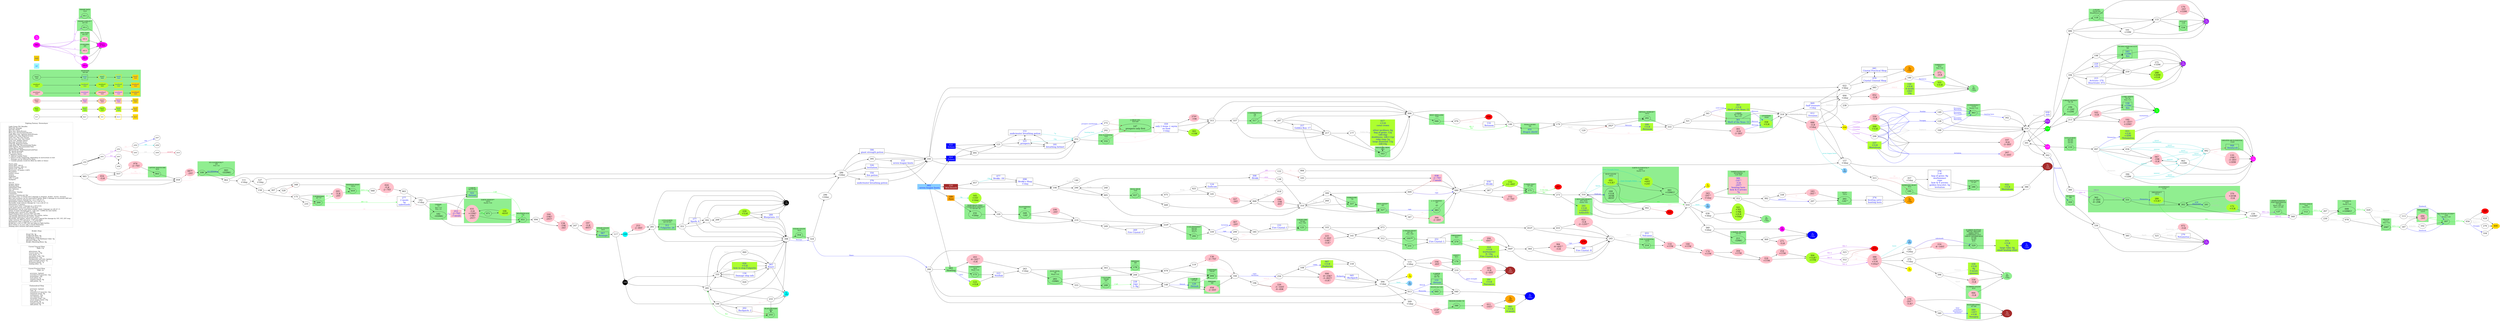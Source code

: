 digraph "Fighting Fantasy: Stormslayer" {
	// graph defaults
	rankdir=LR
	mclimit=20
	nodesep=.3 // changes horizontal separation of nodes
	ranksep=.4 // changes vertical separation of nodes
	node [height=.7
		width=.7
		shape=ellipse]
	edge[weight=5]

	shop1 [label = "Chalannabrad Shop\n\n \
		provision: 1g/meal\l \
		rope: 3g\l \
		crossbow & 6 quarrels: 12g\l \
		chainmail armor: 8g\l \
		warhammer: 10g\l \
		sun talisman: 6g\l \
		wyrmskin cloak: 12g\l \
		seven league boots: 10g\l \
		luck potion: 6g\l \
		stamina potion: 4g\l \
		skill potion: 5g\l"
		color = "gray"
		shape = "box"]

	shop2 [label = "Crystal Practical Shop\n \
		High:-1g\n\n \
		provision: 1g/meal\l \
		crossbow & 6 quarrels: 12g\l \
		breastplate: 10g\l \
		luck potion: 6g\l \
		stamina potion: 4g\l \
		skill potion: 5g\l"
		color = "gray"
		shape = "box"]

	shop3 [label = "Crystal Unusual Shop\n \
		High:+1g\n\n \
		glowstones: 6g\l \
		crystal mace: 15g\l \
		luck sprite: 10\l \
		wyrmskin cloak: 12g\l \
		blunderbuss: 12g\l \
		blackpowder and shot: 2g/shot\l \
		giant strength potion: 7g\l \
		levitation potion: 7g\l \
		healing elixir: 7g\l"
		color = "gray"
		shape = "box"]

	shop4 [label = "Brokk's Shop\n\n \
		Drawf Ale: 3g\l \
		Trollbreath Beer: 4g\l \
		Skullbuster Spirit: 4\l \
		Cadwallader's Old Battleaxe Cider: 5g\l \
		Wyvern's Wing: 5g\l \
		Brokk's Blistering Brew: 6g\l"
		color = "gray"
		shape = "box"]

	// a box for a graph label
	// note that you can override the defaults set above
	myTitle [label = "Fighting Fantasy: Stormslayer\n\n \
		Light Green Fill: Benefits\l \
		Pink Fill: Damage\l \
		Red Fill: Death\l \
		Blue Text: Items/Events\l \
		Blue Line: Forced Items/Events\l \
		Light Blue Line: Optional Items/Events\l \
		Purple Line: Dice Related Events\l \
		Pink Line: Stat Test Passed\l \
		Brown Line: Stat Test Failed\l \
		Grey Line: Hidden Option\l \
		Red Line: Possible Error\l \
		Gold Fill: Required Nodes\l \
		Light Blue Fill: Recommended Nodes\l \
		Gold Outline: Recommended Path\l \
		Green Box: Combat\l \
		SK/ST/LK/TM: Skill/Stamina/Luck/Time\l \
		AT: Attack Strength\l \
		AR: Attack Round\l \
		*: Negative Status\l \
		**: Special Combat Rules\l \
		?: Chance of this happening, depending on instructions in text\l \
		^: Damage can be reduced by items\l \
		+: Combat penalty (could be offset by skills or items)\l\l \
		Starts with:\l \
		Initial Skill: 1d6+6 \l \
		Initial Stamina: 2d6+12\l \
		Initial Luck: 1d6+6\l \
		Provisions: 10 meals (+4ST)\l \
		Wyrmbiter\l \
		leather armor\l \
		lantern\l \
		tinderbox\l \
		2d6+12 gold\l \
		backpack\l\l \
		Two of:\l \
		Dragon Tattoo\l \
		Hunting Horn\l \
		Sabretooth Fang\l \
		Sun Talisman\l \
		One of:\l \
		Stormday~Seaday\l \
		Comments:\l \
		recover 1 stamina per day\l \
		Wyrmbiter has +2 attack and 3 damage vs dragons, drakes, wyrms, wyverns\l \
		Bow and crossbow can be used before battle, deals 2 damage on successful skill test.\l \
		Chainmail reduces damage by 1 on a roll of 1-3.\l \
		Breastplate reduces damage by 1 on a roll of 1-4.\l \
		Wyrmskin cloak reduces damage by 1 on a roll of 1-2.\l \
		Glowstones is lantern.\l \
		Crystal mace does 3 damage on a roll of 4-6.\l \
		Luck sprite passes your next 3 LK tests.\l \
		Blunderbuss can be used before battle, deals 3 damage on roll of 1-3.\l \
		Potion of Giant Strength gives +2AT and +1DMG for next battle.\l \
		Healing elixir restores 6ST and 2SK.\l \
		Small healing elixir restores 6ST and 2SK.\l \
		319 penalty ignored by wyrmskin, fire potion, tattoo.\l \
		344 penalty ignored by fire potion, tattoo.\l \
		Wyrmskin, fire potion, tattoo can reduce special fire damage by 1ST, 1ST, 2ST resp.\l \
		Cider restores 3ST and gives +1AT next fight.\l \
		Warhammer does 3 damage on a roll of 5-6.\l \
		Brokk has a stat of 10/8, and can help you fight battles.\l \
		Rust Golem is on your side vs Earth Elemental.\l \
		Healing salve restores half initial stamina.\l"
		color = "gray"
		shape = "box"
		width = "6"]

	subgraph Required {
		node [style = "filled" color = "gold" fillcolor = "gold" fontcolor = "blue" shape = "rect"]
		key3
		boo5
		dam5
		monboo5
		mondam5
		mon5
		400 [fontcolor = "black" shape = "octagon"]
	}

	subgraph Optional {
		node [style = "filled" color = "cadetblue1" fillcolor = "cadetblue1" fontcolor = "blue" shape = "rect"]
		opt
	}

	subgraph Required2 {
		node [style = "filled" color = "gold2" fillcolor = "gold2" fontcolor = "blue" shape = "rect"]
		req2
	}

	subgraph Recommended {
		node [penwidth=3 color = "gold"]
		txt2
		key2 [shape = "rect" fontcolor = "blue"]
		boo3 [style = "filled" fillcolor = "greenyellow"]
		boo4 [style = "filled" fillcolor = "greenyellow"]
		dam3 [style = "filled" fillcolor = "pink"]
		dam4 [style = "filled" fillcolor = "pink"]
		monboo3 [style = "filled" fillcolor = "greenyellow"]
		monboo4 [style = "filled" fillcolor = "greenyellow"]
		mondam3 [style = "filled" fillcolor = "pink"]
		mondam4 [style = "filled" fillcolor = "pink"]
		mon3
		mon4
	}

	subgraph Combat {
		style = "filled" color = "palegreen2"
		
		subgraph cluster_CAPTIVE_MANTICORE {
			label = "CAPTIVE MANTICORE\n 9/10"
			003
		}

		subgraph cluster_ICE_ELEMENTAL {
			label = "ICE ELEMENTAL**\n 8/9\n Fire:-1/2"
			100
			043 [label = "\N\n -1EDMG"]
		}

		subgraph cluster_FOG_ELEMENTAL {
			label = "FOG ELEMENTAL\n 7/10"
			332
		}

		subgraph cluster_GREAT_EEL {
			label = "2 GREAT EEL\n 9/10 8/9"
			147 [label = "\N\n prospero only first"]
		}

		subgraph cluster_SKELETON_CREW {
			label = "SKELETON CREW\n 6/12"
			163
		}

		subgraph cluster_HAMMERHEAD {
			label = "2 HAMMERHEAD\n 7/8\n 7/7"
			317
		}
		
		subgraph cluster_WHALE_WORM {
			label = "WHALE-WORM\n 6/6"
			031 [shape = "rect" fontcolor = "blue" label = "\N\n dragon shield"]
		}

		subgraph cluster_ABYSSAL_HORROR {
			label = "ABYSSAL HORROR**\n 10/12"
			242
		}

		subgraph cluster_LEVIATHAN {
			label = "LEVIATHAN\n 10/20"
			358 [style = "filled" color = "greenyellow" label = "\N\n +1LK"]
		}

		subgraph cluster_NAIAD {
			label = "3 NAIAD\n 8/7 7/7 6/6\n Sea:+1/1"
			361 [shape = "rect" fontcolor = "blue" label = "\N\n Shell of the Seas: 12"]
		}

		subgraph cluster_REEF_DWELLERS {
			label = "REEF DWELLERS\n 7/10"
			046
		}

		subgraph cluster_EERIESIDE_BEAST {
			label = "EERIESIDE BEAST\n 9/12"
			195
		}

		subgraph cluster_HATCHLING {
			label = "2 HATCHLING\n 7/7 6/7"
			246
		}

		subgraph cluster_TORRENT {
			label = "TORRENT**\n 8/10\n Sea:+1/2"
			372 [style = "filled" color = "pink" label = "\N\n -2LK"]
		}

		subgraph cluster_HOBGOBLIN {
			label = "HOBGOBLIN CHIEF\n 3 HOBGOBLIN BANDIT**\n 7/7 6/6 6/6 7/6"
			232 [label = "\N\n +2day"]
		}

		subgraph cluster_BLISTERWING {
			label = "BLISTERWING\n 6/6"
			169 [label = "\N\n -1AT"]
		}

		subgraph cluster_MAGMA_BEAST {
			label = "2 MAGMA BEAST\n 8/9 7/8\n Fire:+0/2"
			191 [label = "\N**"]
			231
		}

		subgraph cluster_FIRE_ELEMENTAL {
			label = "FIRE ELEMENTAL\n 12/16"
			214
		}

		subgraph cluster_FIREWYRM {
			label = "FIREWYRM**\n 9/11"
			274
		}

		subgraph cluster_BONE_FIRE {
			label = "2 BONE-FIRE\n 7/6 6/6\n Fire:+0/2"
			125
		}

		subgraph cluster_SALAMANDER {
			label = "4 SALAMANDER**\n 6/6 6/5\n 5/6 6/7\n Fire:**"
			295
		}

		subgraph cluster_VARICK_OATHBREAKER {
			label = "SCARRED RUFFIAN\n BRUTAL BRIGAND\n HIRED THUG\n LUMBERING LOUT\n VARICK OATHBREAKER\n 7/7 6/6\n 7/6 6/7\n 8/10"
			329
		}

		subgraph cluster_GUBBINS_GOLEM {
			label = "GUBBINS GOLEM\n 8/10"
			066 [style = "filled" color = "pink" label = "\N\n -1LK"]
		}

		subgraph cluster_BLIZZARD_WING {
			label = "BLIZZARD-WING\n 6/7 6/6"
			089 [style = "filled" color = "greenyellow" shape = "rect" fontcolor = "blue" label = "\N\n -1AT?\n +1LK\n Susagep"]
		}

		subgraph cluster_FERROVORE {
			label = "FERROVORE\n 7/9"
			227
		}

		subgraph cluster_ROCK_GRUB {
			label = "ROCK GRUB\n 7/10"
			027
		}
		
		subgraph cluster_IRON_EATER {
			label = "IRON EATER**\n 4/5"
			327
		}

		subgraph cluster_GRANNIT {
			label = "2~6 GRANNIT\n 4/3\n ...\n 4/3"
			366 [style = "filled" color = "pink" label = "\N\n -2~6ST"]
			383
		}
		
		subgraph cluster_GIANT_BAT {
			label = "2 GIANT BAT**\n 5/7 5/6"
			171
		}
		
		subgraph cluster_EARTH_ELEMENTAL {
			label = "EARTH ELEMENTAL**\n 14/22\n Earth:+1/2"
			244
			061 [label = "\N\n +1DMG?"]
			081 [style = "filled" color = "greenyellow" label = "\N\n +6ST\n +2AT"]
			subgraph cluster_RUST_GOLEM {
				label = "RUST GOLEM\n 10/12" color = "black" fillcolor = "palegreen2"
				092 [style = "filled" color = "greenyellow" label = "\N\n +1LK?"]
			}
		}
		
		subgraph cluster_BOULDER_BEAST {
			label = "2 BOULDER BEAST**\n 8/11 8/10\n Earth:+0/1"
			293 [shape = "rect" fontcolor = "blue" style = "filled" color = "greenyellow" label = "\N\n +1LK\n +1DMG?\n Arkholith"]
		}
		
		subgraph cluster_MARSH_WRAITH {
			label = "2 MARSH_WRAITH\n 7/5 7/5"
			211 [label = "\N\n -1DMG"]
		}
		
		subgraph cluster_SWAMP_RATS {
			label = "SWAMP RATS\n 5/10"
			345.1
		}
		
		subgraph cluster_SWAMP_GOBLIN {
			label = "SWAMP GOBLIN**\n 6/5 5/5"
			345.2
		}
		
		subgraph cluster_SPIT_TOAD {
			label = "SPIT TOAD\n 6/5 5/5"
			345.4 [style = "filled" color = "pink" label = "\N\n -2ST?"]
		}
		
		subgraph cluster_FUNGOIDS {
			label = "FUNGOIDS\n 6/9"
			345.5 [style = "filled" color = "pink" label = "\N\n -1SK?"]
		}
		
		subgraph cluster_YETI {
			label = "YETI**\n 10/12"
			261 [label = "\N\n -1AT^"]
		}
		
		subgraph cluster_HUNTRESS {
			label = "SABRETOOTH-CAT\n HUNTRESS\n 11/9 10/8"
			389 [shape = "rect" fontcolor = "blue" style = "filled" color = "pink" label = "\N\n -1AT^\n -1LK\n -2ST?\n hunting horn\n bow & 6 arrows\n 7g"]
		}
		
		subgraph cluster_KHADDAN_KHAN {
			label = "KHADDAN KHAN\n 10/12"
			019
		}
		
		subgraph cluster_UNDINE {
			label = "UNDINE\n 7/7\n Sea:+1/1\n Fire:-1/1"
			182 [label = "\N\n -1EDMG"]
		}
		
		subgraph cluster_WEATHERCOCK {
			label = "WEATHERCOCK\n 7/6"
			051
		}
		
		subgraph cluster_STEAM_GOLEM {
			label = "STEAM GOLEM\n 8/10"
			067 [shape = "rect" fontcolor = "blue" label = "\N\n Rennaps"]
		}
		
		subgraph cluster_FULGURITE {
			label = "3 FULGURITE\n 6/4 5/5 6/5"
			311 [shape = "rect" fontcolor = "blue" label = "\N\n Fulgurite: 26"]
		}
		
		subgraph cluster_BLACK_WYVERN {
			label = "BLACK WYVERN\n 9/10"
			255
		}

		subgraph cluster_STEAM_GOLEM2 {
			label = "STEAM GOLEM\n 8/10"
			354
		}

		subgraph cluster_EARTH_DEMON {
			label = "EARTH DEMON**\n 10/12\n Earth:+1/2"
			035 [style = "filled" color = "pink" label = "\N\n -2ST\n -1DMG"]
			071
			106 [style = "filled" color = "greenyellow" label = "\N\n -6EST"]
		}
		
		subgraph cluster_AAKOR {
			label = "3 AAKOR\n 7/8 7/7 6/7"
			322 [shape = "rect" fontcolor = "blue" label = "\N\n Detnuh"]
		}

		subgraph cluster_HORSEMAN {
			label = "2 HORSEMAN\n 8/7 7/7"
			264
		}
		
		subgraph cluster_DUST_DEVIL {
			label = "DUST DEVIL\n 7/6\n Wind:+1/2"
			283 [label = "\N\n -1DMG"]
		}
		
		subgraph cluster_AAKOR2 {
			label = "2 AAKOR\n 7/7 6/7"
			129 [shape = "rect" fontcolor = "blue" label = "\N\n -Detnuh"]
		}
		
		subgraph cluster_BIRDMAN {
			label = "BIRDMAN\n 9/8"
			058 [style = "filled" color = "pink" label = "\N\n -2~6ST"]
		}
		
		subgraph cluster_SANDSTORM {
			label = "SANDSTORM**\n 8/10\n Wind:+1/2"
			173
		}
		
		subgraph cluster_BIRDMAN2 {
			label = "BIRDMAN\n 8/8"
			178
		}
		
		subgraph cluster_VULTURE {
			label = "3 VULTURE\n 7/6 6/6\n 6/5"
			248
		}
		
		subgraph cluster_BIRDMAN3 {
			label = "2 BIRDMAN\n 7/8 8/7"
			099
		}
		
		subgraph cluster_AAKOR3 {
			label = "4 AAKOR\n 7/7 6/7\n 6/6 7/6"
			131 [shape = "rect" fontcolor = "blue" label = "\N\n -Detnuh"]
		}
		
		subgraph cluster_MOONCALF {
			label = "MOONCALF 8/9"
			095
		}
		
		subgraph cluster_TREMOR_WORM {
			label = "TREMOR WORM 7/9"
			346
		}
		
		subgraph cluster_GIANT {
			label = "GIANT**\n 9/11"
			176
		}
		
		subgraph cluster_STORMDRAKE {
			label = "STORMDRAKE**\n 11/14\n Storm:+1/2"
			363
		}
		
		subgraph cluster_DETRITUS {
			label = "DETRITUS\n 8/8"
			320
		}
		
		subgraph cluster_SYLPH {
			label = "3 SYLPH\n 7/4 6/5 6/4\n Wind/Storm:+1/1"
			118
		}
		
		subgraph cluster_FETCH {
			label = "FETCH**\n 11/6"
			154
		}
		
		subgraph cluster_TECHNO_HOMUNCULUS {
			label = "TECHNO-HOMUNCULUS\n 9/6"
			243 [shape = "rect" fontcolor = "blue" label = "\N\n +1DM\n fire"]
		}
		
		subgraph cluster_BRASS_MONKEY {
			label = "2 BRASS MONKEY\n 7/8 7/8"
			236 [label = "\N\n -1~2AT\n +1DM"]
		}
		
		subgraph cluster_FIRE_SPRITE {
			label = "2 FIRE SPRITE\n 7/4 7/4\n Fire:+1/1"
			139 [shape = "rect" fontcolor = "blue" label = "\N\n +1DM\n fire"]
		}
		
		subgraph cluster_FULGURITE2 {
			label = "6 FULGURITE\n 6/5 6/4\n 5/5 6/5\n 5/4 6/5"
			110
		}
		
		subgraph cluster_GREATER_AIR_ELEMENTAL {
			label = "GREATER AIR ELEMENTAL\n 15/20"
			044 [shape = "rect" fontcolor = "blue" label = "\N\n Demlaceb"]
		}
		
		subgraph cluster_JUGGERNAUT {
			label = "JUGGERNAUT\n 11/16"
			362 [label = "\N\n -2~6ST\n -0~2SK"]
			331
			262
			241
			172 [style = "filled" color = "greenyellow" label = "\N\n +1LK"]
			370 [style = "filled" color = "pink" label = "\N\n +2ESK\n -1LK"]
			subgraph cluster_DREADNAUT {
				label = "DREADNAUT\n 10/12" color = "black" fillcolor = "palegreen2"
				280 [style = "filled" color = "greenyellow" label = "\N\n +1LK?"]
			}
		}
		
		subgraph cluster_AUTOMATON {
			label = "HYDROTOMATON\n PNEUMATOMATON\n 7/7 8/6\n Wind:+0/0 1/1\n Sea:+1/1 0/0"
			137
		}
		
		subgraph cluster_HUMAN_TORCH {
			label = "HUMAN TORCH\n 10/9\n Fire:+1/1"
			112
		}
		
		subgraph cluster_COLOSSUS {
			label = "COLOSSUS\n 9/12\n Earth:+1/2"
			008 [label = "\N\n +1DMG?"]
		}
		
		subgraph cluster_DELUGE {
			label = "DELUGE\n 11/11\n Sea:+1/2"
			206 [label = "\N*"]
		}
		
		subgraph cluster_MAELSTROM {
			label = "MAELSTROM\n 12/10"
			284 [style = "filled" color = "pink" label = "\N\n -3ST"]
		}

		
		
		subgraph cluster_BALTHAZAR_STURM {
			label = "BALTHAZAR STURM**\n 10/9\n Storm:+1/0"
			397
		}

		subgraph cluster_MONSTER {
			label = "MONSTER\n 0/0 0/0"
			mon1 [label = "\N\n text"]
			mon2 [shape = "rect" fontcolor = "blue" label = "\N\n text"]
			mon3 [label = "\N\n text"]
			mon4 [shape = "rect" fontcolor = "blue" label = "\N\n text"]
			mon5 [shape = "rect" fontcolor = "blue" label = "\N\n text"]
			monboo1 [style = "filled" color = "greenyellow" label = "\N\n text"]
			monboo2 [shape = "rect" style = "filled" color = "greenyellow" fontcolor = "blue" label = "\N\n text"]
			monboo3 [label = "\N\n text"]
			monboo4 [shape = "rect" fontcolor = "blue" label = "\N\n text"]
			monboo5 [shape = "rect" fontcolor = "blue" label = "\N\n text"]
			mondam1 [style = "filled" color = "pink" label = "\N\n text"]
			mondam2 [shape = "rect" style = "filled" color = "pink" fontcolor = "blue" label = "\N\n text"]
			mondam3 [label = "\N\n text"]
			mondam4 [shape = "rect" fontcolor = "blue" label = "\N\n text"]
			mondam5 [shape = "rect" fontcolor = "blue" label = "\N\n text"]
		}
	}

	subgraph Death {
		node [style = "filled" color = "red"]
		023
		096
		201
		279
		349
		373
	}

	subgraph Boost {
		node [style = "filled" color = "greenyellow"]
		007 [shape = "rect" fontcolor = "blue" label = "\N\n +1LK\n Zephyrus"]
		015 [shape = "rect" fontcolor = "blue" label = "\N\n +1LK\n +3DM\n -Notamotua"]
		017 [shape = "rect" fontcolor = "blue" label = "\N\n +1LK\n coral crown\n\n silver necklace: 6g\n bag of gems: 12g\n 1d6+6g/\n doubloons: 2d6+12g/\n ruby ring: 5g\n large diamond: 15g\n 2d6+6g"]
		026 [shape = "rect" fontcolor = "blue" label = "\N\n +1LK\n how to stop Fulgurite"]
		032 [shape = "rect" fontcolor = "blue" label = "\N\n +1LK\n Mortsleam"]
		093 [shape = "rect" fontcolor = "blue" label = "\N\n +1LK\n 4 meals"]
		123 [label = "\N\n +1LK"]
		132 [label = "\N\n +1~6ST"]
		150 [shape = "rect" fontcolor = "blue" label = "\N\n +2LK\n 4 meals\n cider\n 10g"]
		161 [label = "\N\n +?ST\n +?SK\n +2LK\n +1day"]
		165 [label = "\N\n +1ST\n +1day"]
		200 [shape = "rect" fontcolor = "blue" label = "\N\n +1LK\n -Retsnom"]
		234 [shape = "rect" fontcolor = "blue" label = "\N\n +1LK\n 8g\n 3 meals\n spanner"]
		237 [shape = "rect" fontcolor = "blue" label = "\N\n +1LK\n Mortsleam"]
		239 [label = "\N\n +1LK"]
		244 [label = "\N\n +1LK\n -3ESK\n -8EST"]
		268 [label = "\N\n +1LK"]
		288 [label = "\N\n +2DM\n +1LK"]
		291 [shape = "rect" fontcolor = "blue" label = "\N\n +1LK\n Naromroc"]
		304 [label = "\N\n +1LK?\n +1TM"]
		314 [shape = "rect" fontcolor = "blue" label = "\N\n +1LK\n warhammer\n 8~18g\n Fire Crystal: A, S"]
		355 [label = "\N\n +1LK"]
		381 [shape = "rect" fontcolor = "blue" label = "\N\n +1LK\n Shell of the Seas: 12"]
		371 [shape = "rect" fontcolor = "blue" label = "\N\n +1LK\n 8g\n large ruby: 4g\n small healing elixir"]
		393 [label = "\N\n +1SK"]

		boo1 [label = "\N\n text"]
		boo2 [shape = "rect" fontcolor = "blue" label = "\N\n text"]
		boo3 [label = "\N\n text"]
		boo4 [shape = "rect" fontcolor = "blue" label = "\N\n text"]
		boo5 [shape = "rect" fontcolor = "blue" label = "\N\n text"]
	}

	subgraph Damage {
		node [style = "filled" color = "pink"]
		011 [label = "\N\n -1ST?"]
		016 [label = "\N\n -1LK"]
		021 [label = "\N\n -1LK\n -2~12ST^"]
		024 [label = "\N\n -1LK\n -2~7ST"]
		035 [label = "\N\n -1LK\n +1DM?\n -1SK?\n -2ST?"]
		038 [shape = "rect" fontcolor = "blue" label = "\N\n -2~7ST\n -? meals"]
		047 [label = "\N\n -1SK\n -1LK"]
		052 [label = "\N\n -1LK"]
		072 [label = "\N\n -1LK"]
		074 [label = "\N\n -2~7ST"]
		087 [label = "\N*\n -2ST"]
		088 [label = "\N\n -1LK\n +1day"]
		090 [label = "\N\n -0~2SK?\n -3~8ST?\n -1LK?"]
		107 [label = "\N\n -3LK\n -3~8ST"]
		114 [label = "\N\n +1TM"]
		134 [label = "\N\n -1SK\n -3ST"]
		135 [label = "\N\n -1SK?\n -3~8ST\n +3DM"]
		136 [label = "\N\n -2~7ST"]
		144 [label = "\N\n +1TM"]
		152 [label = "\N\n -2~7ST"]
		162 [label = "\N\n -1LK"]
		164 [label = "\N\n -1SK?\n -2ST?"]
		167 [label = "\N\n -3ST"]
		170 [label = "\N\n -2ST\n +1DM"]
		174 [label = "\N\n +1TM"]
		183 [label = "\N\n -3ST^"]
		186 [label = "\N\n -1SK\n -4ST"]
		192 [label = "\N\n -1~3ST?\n +1DM?"]
		194 [label = "\N\n -4ST"]
		197 [label = "\N\n -1LK\n -4ST?"]
		199 [label = "\N\n -2ST"]
		203 [label = "\N\n -4~5ST^\n -1LK"]
		204 [label = "\N\n +1TM"]
		205 [label = "\N\n -1LK\n -2ST"]
		207 [label = "\N\n -1~6ST"]
		212 [shape = "rect" fontcolor = "blue" label = "\N\n -2~7ST\n -? meals"]
		216 [label = "\N\n -4~14ST"]
		218 [label = "\N*\n -2ST"]
		224 [label = "\N\n +1TM"]
		225 [label = "\N\n -3~8ST\n -1SK?\n -1LK?"]
		226 [label = "\N\n -3~16ST\n -0~4SK"]
		253 [label = "\N\n -2~8ST"]
		254 [label = "\N\n +1TM"]
		271 [label = "\N\n -1LK"]
		278 [label = "\N\n -2ST^\n -1LK?"]
		294 [label = "\N\n -6ST^"]
		301 [label = "\N\n -2LK\n -3~8ST"]
		305 [label = "\N\n -1LK\n -2~6ST"]
		330 [label = "\N\n -1LK"]
		334 [label = "\N\n -1LK"]
		343 [label = "\N\n -2ST^\n +1day"]
		367 [label = "\N\n -2ST"]
		379 [label = "\N*\n -1SK"]
		384 [label = "\N\n -0~4ST^\n -1LK"]
		388 [label = "\N\n -3ST\n +1LK\n +2day?"]




		dam1 [label = "\N\n text"]
		dam2 [shape = "rect" fontcolor = "blue" label = "\N\n text"]
		dam3 [label = "\N\n text"]
		dam4 [shape = "rect" fontcolor = "blue" label = "\N\n text"]
		dam5 [shape = "rect" fontcolor = "blue" label = "\N\n text"]
	}

	subgraph Boots {
		node [style = "filled" color = "skyblue1" fixedsize = true label = "To\n 002"]
		002 [fontcolor = "blue" shape = "rect" fixedsize = false]
		002.1
		002.2
		002.3
		002.4
	}

	// Key areas
	subgraph Encounter {
		node [style = "filled" color = "magenta"]
		345 [label = "\N"]
		345.1 [label = "\N"]
		345.2 [label = "\N"]
		345.3 [label = "\N"]
		345.4 [label = "\N"]
		345.5 [label = "\N"]
		345.6 [label = "\N"]
		345.7 [label = "To\n 345" fixedsize = true]
		345 -> 345.1 [color = "purple" fontcolor = "purple" label = "1"]
		345 -> 345.2 [color = "purple" fontcolor = "purple" label = "2"]
		345 -> 345.3 [color = "purple" fontcolor = "purple" label = "3"]
		345 -> 345.4 [color = "purple" fontcolor = "purple" label = "4"]
		345 -> 345.5 [color = "purple" fontcolor = "purple" label = "5"]
		345 -> 345.6 [color = "purple" fontcolor = "purple" label = "6"]
		345.1 -> Return
		345.2 -> Return
		345.3 -> Return
		345.4 -> Return
		345.5 -> Return
		345.6 -> Return

		Return [label = "Return\n to Text" fixedsize = false]
	}

	subgraph Key_Item {
		node [fontcolor = "blue" shape = "rect"]
		002 [label = "\N\n -seven league boots"]
		012 [label = "\N\n Oceanus"]
		030 [label = "\N\n -Brokk"]
		039 [label = "\N\n info"]
		041 [label = "\N\n Crystal Practical Shop"]
		045 [label = "\N\n -Backpack"]
		055 [label = "\N\n Vulcanus"]
		069 [label = "\N\n -half treasure\n +1day"]
		070 [label = "\N\n Crystal Unusual Shop"]
		077 [label = "\N\n Brokk: -50"]
		098 [label = "\N\n Brokk's Shop\n +1day"]
		116 [label = "\N\n Retsnom"]
		124 [label = "\N\n Enihcam"]
		130 [label = "\N\n Damage ship info"]
		151 [label = "\N\n underwater breathing potion"]
		153 [label = "\N\n seven league boots"]
		155 [label = "\N\n Fire Crystal: I"]
		181 [label = "\N\n breathing helmet"]
		202 [label = "\N\n Backpack: 2"]
		215 [label = "\N\n Activate: 270\n Deactivate: 072"]
		221 [label = "\N\n prospero"]
		223 [label = "\N\n Noollab"]
		228 [label = "\N\n rope\n 3~8g"]
		229 [label = "\N\n info"]
		251 [label = "\N\n Fire Crystal: L"]
		257 [label = "\N\n Golden Key: 17"]
		269 [label = "\N\n Fire Crystal: F"]
		270 [label = "\N\n Notamotua"]
		277 [label = "\N\n 2 meals\n 5g\n sabretooth"]
		289 [label = "\N\n Blurprints: 13"]
		300 [label = "\N\n Fire Crystal: H"]
		306 [label = "\N\n giant strength potion"]
		308 [label = "\N\n -Brokk"]
		326 [label = "\N\n levitation"]
		356 [label = "\N\n fire potion"]
		359 [label = "\N\n only 2 items + wyrm\n no food\n +1day"]
		365 [label = "\N\n Knarc"]
		374 [label = "\N\n healing salve\n hunting horn"]
		376 [label = "\N\n underwater breathing potion"]
		377 [label = "\N\n Spark: 6"]
		378 [label = "\N\n 3 of:\n bag of gems: 8g\n warhammer\n rope\n bow & 6 arrows\n golden bracelet: 5g\n levitation"]
	}

	subgraph Day {
		004 [label = "\N\n +2day"]
		022 [label = "\N\n +3day"]
		036 [label = "\N\n +3day"]
		111 [label = "\N\n +1day"]
		115 [label = "\N\n +2day"]
		127 [label = "\N\n +1day"]
		142 [label = "\N\n +1day"]
		143 [label = "\N\n +2day"]
		157 [label = "\N\n +3day"]
		263 [label = "\N\n +1day"]
		286 [label = "\N\n +2day"]
		296 [label = "\N\n +2day"]
		309 [label = "\N\n +1day"]
		357 [label = "\N\n +1day"]
		360 [label = "\N\n +2day"]
		375 [label = "\N\n +1day"]
		394 [label = "\N\n +1day"]
	}

	subgraph Ship_Damage {
		063 [label = "\N\n +1DM"]
		101 [label = "\N\n +1DM"]
		275 [label = "\N\n +1DM"]
		390 [label = "\N\n +1DM"]
		156 [label = "\N\n +2DM?"]
	}
	
	subgraph Water {
		node [style = "filled" color = "blue" fontcolor = "white"]
		064 [shape = "rect" label = "\N\n Eelsea"]
		050 [shape = "rect" label = "\N\n Eelsea"]
		050.2 [label = "To\n 050\n +2day"]
		050.3 [label = "To\n 050\n +3day"]
		050.4 [label = "To\n 050\n +4day"]
	}
	
	subgraph Earth {
		node [style = "filled" color = "brown" fontcolor = "white"]
		250 [shape = "rect" label = "\N\n Witchtooth"]
		250.1 [label = "To\n 250\n +2day"]
		250.2 [label = "To\n 250\n +1day"]
		250.4 [label = "To\n 250\n +2day"]
	}
	
	subgraph Fire {
		node [style = "filled" color = "orange"]
		189 [shape = "rect" label = "\N\n Pyre"]
		189.1 [label = "To\n 189\n +1day"]
		189.3 [label = "To\n 189\n +1day"]
		189.4 [label = "To\n 189\n +2day"]
	}
	
	subgraph Air {
		node [style = "filled" color = "palegreen2"]
		083 [shape = "rect" label = "\N\n Howling"]
		083.1 [label = "To\n 083\n +2day"]
		083.2 [label = "To\n 083\n +2day"]
		083.3 [label = "To\n 083\n +3day"]
	}
	
	subgraph Storm {
		node [style = "filled" color = "yellow" fixedsize = true label = "To\n 350"]
		350 [label = "\N"]
		350.2
		350.3
		350.4
	}
	
	subgraph Endgame {
		node [style = "filled" color = blue label = "" height = 0 width = 0]
		168.1
		207.1
		128.1
		107.1 [color = black]
		149.1
	}
	
	// Key areas
	subgraph Top_Deck {
		node [style = "filled" color = "green" fontcolor="white" fixedsize = true label = "To\n 258"]
		258 [label = "\N"]
		258.1
	}
	
	subgraph Bottom_Deck {
		node [style = "filled" color = "purple" fontcolor="white" fixedsize = true label = "To\n 054"]
		054 [label = "\N"]
		054.1
		054.2
		054.3
	}
	
	subgraph Bottom_Deck {
		node [style = "filled" color = "magenta" fontcolor="white" fixedsize = true label = "To\n 126"]
		126 [label = "\N"]
		126.1
		126.2
	}
	
	subgraph Downstairs {
		node [style = "filled" color = "black" fontcolor="white" fixedsize = true label = "To\n 160"]
		160 [label = "\N"]
		160.1
	}
	
	subgraph Upstairs {
		node [style = "filled" color = "cyan" fixedsize = true label = "To\n 220"]
		220 [label = "\N"]
		220.1
	}

	mon1 -> mon2 -> mon3 -> mon4 -> mon5
	boo1 -> boo2 -> boo3 -> boo4 -> boo5
	dam1 -> dam2 -> dam3 -> dam4 -> dam5
	txt1 -> key1 -> txt2 -> key2 -> key3
	monboo1 -> monboo2 -> monboo3 -> monboo4 -> monboo5
	mondam1 -> mondam2 -> mondam3 -> mondam4 -> mondam5

	myTitle -> z000 [penwidth = 3 arrowhead=none]
	z000 -> z001 [penwidth = 3]
	z001 -> z002 [color = "purple" fontcolor = "purple" label = "1-3"]
	z001 -> z003 [color = "purple" fontcolor = "purple" label = "4-6"]
	z002 -> z004 [color = "pink" fontcolor = "pink" label = "LK"]
	z002 -> z005 [color = "brown"]
	z003 -> z006 [dir = "both"]
	z004 -> z007 [color = "blue" fontcolor = "blue" label = "req"]
	z004 -> z008 [color = "cyan3" fontcolor = "cyan3" label = "-opt"]
	z005 -> z009 [color = "grey" fontcolor = "grey" label = "info"]
	z009 -> z010 [color = "crimson" fontcolor = "crimson" label = "error(?)"]
	{
		rank = same
		z003
		z006
	}

	{
		rank = same
		064
		250
		189
		083
	}
	
	{
		rank = same
		041
		070
	}
	
	{
		rank = same
		160
		220
	}
	
	{
		rank = same
		151
		221
	}
	
	{
		rank = same
		391
		014
	}
	
	myTitle -> 001
	001 -> 016
	001 -> 037
	001 -> 059
	002 -> 064
	002 -> 250
	002 -> 189
	002 -> 083
	003 -> 059
	004 -> 085
	004 -> 052
	005 -> 027
	005 -> 310
	006 -> 146
	006 -> 046
	007 -> 159
	008 -> 029 [color = "green" fontcolor = "green" label = "EST<=3"]
	009 -> 080 [color = "invis" fontcolor = "pink" label = "LK"]
	009 -> 038 [color = "brown"]
	009 -> 080 [color = "blue:pink" fontcolor = "blue" label = "rope"]
	010 -> 002.3 [color = "cyan3" fontcolor = "cyan3" label = "boots"]
	010 -> 360
	010 -> 343
	010 -> 036
	010 -> 350.3
	011 -> 093
	011 -> 189.4
	//012 -> 318
	013 -> 131 [color = "blue" fontcolor = "blue" label = "Detnuh"]
	013 -> 095 [color = "blue" fontcolor = "blue" label = "Moonsday"]
	013 -> 040
	014 -> 039 [dir=both color = "grey:black" fontcolor = "grey" label = "Blueprints"]
	014 -> 302
	014 -> 054
	014 -> 126
	014 -> 258
	015 -> 126.1
	016 -> 037
	016 -> 059
	017 -> 163
	//018 -> 068
	019 -> 048 [color = "green" fontcolor = "green" label = "EST<=4"]
	//020 -> 335
	020 -> 365
	021 -> 245
	022 -> 041
	022 -> 070
	023
	024 -> 065
	025 -> 124
	025 -> 145
	//026 -> 335
	026 -> 365
	027 -> 075
	027 -> 049
	028 -> 400
	029 -> 113 [color = "grey" fontcolor = "grey" label = "Vulcanus"]
	029 -> 206
	//030 -> 080
	031 -> 179
	032 -> 386
	033 -> 021
	033 -> 245
	034 -> 047
	034 -> 082 [color = "cyan3" fontcolor = "cyan3" label = "mace/\n warhammer"]
	034 -> 063 [color = "cyan3" fontcolor = "cyan3" label = "spanner"]
	034 -> 126.1
	035 -> 051
	035 -> 071 [color = "green:purple" fontcolor = "green" label = "lift"]
	036 -> 161
	036 -> 083.3
	037 -> 003 [color = "pink" fontcolor = "pink" label = "SK\n Stormday:+2"]
	037 -> 074 [color = "brown"]
	038 -> 080
	//039 -> 014
	040 -> 050.4
	041 -> 070 [dir = both]
	041 -> 189.1
	042 -> 010 [color = "pink" fontcolor = "pink" label = "3dST"]
	042 -> 023 [color = "brown"]
	//043 -> 100
	044 -> 126.1
	045 -> 394
	046 -> 146 [color = "green" fontcolor = "green" label = "AR=3\n flee"]
	046 -> 076
	047 -> 082 [color = "cyan3" fontcolor = "cyan3" label = "mace/\n warhammer"]
	047 -> 063 [color = "cyan3" fontcolor = "cyan3" label = "spanner"]
	047 -> 126.1
	048 -> 065 [color = "pink" fontcolor = "pink" label = "LK"]
	048 -> 024 [color = "brown"]
	049 -> 068
	050 -> 091
	050 -> 121
	051 -> 094
	052 -> 083.1
	053 [label = "\N*"]
	053 -> 033
	053 -> 245
	054 -> 086
	054 -> 184
	//054 -> 391
	055 -> 114
	056 -> 276 [color = "grey" fontcolor = "grey" label = "Zephyrus"]
	056 -> 104 [color = "blue" fontcolor = "blue" label = "Susagep"]
	056 -> 028 [color = "grey" fontcolor = "grey" label = "Backpack"]
	056 -> 349
	057 -> 077 [color = "cyan3" fontcolor = "cyan3" label = "-10g"]
	057 -> 098
	058 -> 166
	059 -> 100 [color = "pink" fontcolor = "pink" label = "LK"]
	059 -> 087 [color = "brown"]
	//060 -> 335
	060 -> 365
	061 -> 010
	062 -> 286
	062 -> 111
	063 -> 047
	063 -> 082 [color = "cyan3" fontcolor = "cyan3" label = "mace/\n warhammer"]
	063 -> 126.1
	064 -> 091
	064 -> 121
	064 -> 252
	065 -> 142
	066 -> 083.2
	067 -> 117
	068 -> 018 [dir=both color = "grey:black" fontcolor = "grey" label = "Brokk"]
	068 -> 186
	068 -> 310
	069 -> 238 [color = "grey" fontcolor = "grey" label = "Zephyrus"]
	069 -> 350
	069 -> 157
	069 -> 022
	069 -> 004
	//070 -> 041
	070 -> 189.1
	071 -> 106
	//071 -> 035
	072 -> 054.3
	073 -> 053
	//073 -> 141
	074 -> 003
	075 -> 025 [color = "grey" fontcolor = "grey" label = "Brokk"]
	075 -> 145
	076 -> 116 [color = "pink" fontcolor = "pink" label = "3dST"]
	076 -> 096 [color = "brown"]
	077 -> 098
	078 -> 113 [color = "grey" fontcolor = "grey" label = "Vulcanus"]
	078 -> 206
	079 -> 119
	079 -> 099
	080 -> 030 [dir=both color = "grey:black" fontcolor = "grey" label = "Brokk"]
	080 -> 152
	080 -> 387
	081 -> 061
	082 -> 135 [color = "pink" fontcolor = "pink" label = "3dST"]
	082 -> 044 [color = "brown"]
	083 -> 123 [color = "blue" fontcolor = "blue" label = "horn"]
	083 -> 173
	083 -> 203
	084 -> 080
	085 -> 150 [color = "pink" fontcolor = "pink" label = "SK&LK"]
	085 -> 180 [color = "brown"]
	086 -> 118
	086 -> 101
	086 -> 054.1
	086 -> 133
	087 -> 100
	088 -> 002.1 [color = "cyan3" fontcolor = "cyan3" label = "seven league boots"]
	088 -> 157
	088 -> 022
	088 -> 004
	088 -> 350
	089 -> 250.2
	090 -> 045 [color = "blue" fontcolor = "blue" label = "Backpack"]
	090 -> 394
	091 -> 121
	091 -> 252
	092 -> 081 [color = "cyan3" fontcolor = "cyan3" label = "Giant Strength Potion"]
	092 -> 061
	092 -> 042
	092 -> 010 [color = "green" fontcolor = "green" label = "win"]
	093 -> 050.4
	094 -> 134
	094 -> 164
	095 -> 040
	096
	097 -> 015 [color = "blue" fontcolor = "blue" label = "Notamotua"]
	097 -> 390 [color = "grey" fontcolor = "grey" label = "Blueprints"]
	097 -> 047
	097 -> 082 [color = "cyan3" fontcolor = "cyan3" label = "mace/\n warhammer"]
	097 -> 063 [color = "cyan3" fontcolor = "cyan3" label = "spanner"]
	097 -> 034
	098 -> 190
	099 -> 166
	100 -> 043 [color = "blue:black" fontcolor = "blue" label = "sun talisman" dir=both]
	100 -> 062
	101 -> 133
	101 -> 054.1
	102 -> 397
	103 -> 073
	103 -> 141
	104 -> 400
	105 -> 038
	106 -> 051 [color = "green" fontcolor = "green" label = "win"]
	106 -> 035
	107.1 -> 107
	107 -> 014
	108 -> 007 [color = "blue" fontcolor = "blue" label = "riddle"]
	108 -> 090
	108 -> 159
	109 -> 169
	109 -> 219
	110 -> 097
	111 -> 158
	111 -> 127
	112 -> 267 [color = "green" fontcolor = "green" label = "EST<=3"]
	113 -> 397 [color = "blue" fontcolor = "blue" label = "Demlaceb"]
	113 -> 102 [color = "grey" fontcolor = "grey" label = "Arkholith"]
	113 -> 284
	114 -> 174
	114 -> 144
	115 -> 176
	115 -> 210
	115 -> 194
	116 -> 146
	117 -> 220
	117 -> 160
	118 -> 101
	118 -> 133
	118 -> 054.1
	119 -> 166 [color = "pink" fontcolor = "pink" label = "LK"]
	119 -> 136 [color = "brown"]
	120 -> 222 [color = "pink" fontcolor = "pink" label = "LK"]
	120 -> 282 [color = "brown"]
	121 -> 151
	121 -> 181
	121 -> 221
	122 -> 084 [color = "pink" fontcolor = "pink" label = "LK"]
	122 -> 105 [color = "brown"]
	123 -> 223
	124 -> 080
	125 -> 103
	126 -> 110
	126 -> 380
	//126 -> 391
	127 -> 286
	128.1 -> 128 [color = "blue" fontcolor = "blue" label = "Susagep"]
	128 -> 363 [color = "blue" fontcolor = "blue" label = "Stormday/\n Mortsleam"]
	128 -> 014
	129 -> 099
	129 -> 058
	//130 -> 335
	130 -> 365
	131 -> 040
	132 -> 171
	133 -> 154
	133 -> 170
	133 -> 054.1
	134 -> 247
	135 -> 126.1
	136 -> 166
	137 -> 368
	138 -> 310
	139 -> 258.1
	//140 -> 190
	141 -> 312
	141 -> 073 [dir = both]
	142 -> 182
	142 -> 035
	142 -> 322
	143 -> 329 [color = "invis" fontcolor = "pink" label = "LK"]
	143 -> 216 [color = "brown"]
	143 -> 329 [color = "blue:pink" fontcolor = "blue" label = "sabretooth"]
	144 -> 174
	145 -> 068 [color = "pink" fontcolor = "pink" label = "LK"]
	145 -> 167 [color = "brown"]
	146 -> 031
	146 -> 179
	147 -> 359
	148 -> 129 [color = "blue" fontcolor = "blue" label = "Detnuh"]
	148 -> 099
	148 -> 058
	149.1 -> 149 [color = "blue" fontcolor = "blue" label = "Noollab"]
	149 -> 363 [color = "blue" fontcolor = "blue" label = "Stormday/\n Mortsleam"]
	149 -> 014
	150 -> 083.1
	151 -> 252 [color = "cyan3" fontcolor = "cyan3" label = "-7g"]
	151 -> 181 [dir = both]
	151 -> 221 [dir = both]
	152 -> 171
	153 -> 002
	153 -> 193
	154 -> 054.1
	155 -> 125
	156 -> 137 [color = "purple" fontcolor = "purple" label = "DM>=12"]
	156 -> 368 [color = "purple" fontcolor = "purple" label = "DM<12"]
	157 -> 313
	157 -> 250.1
	158 -> 307
	158 -> 175
	159 -> 394
	160 -> 335
	160 -> 285
	160 -> 188
	161 -> 083.3
	162 -> 192
	162 -> 139
	162 -> 258.1
	163 -> 006
	164 -> 247 [color = "pink" fontcolor = "pink" label = "3dST"]
	164 -> 134 [color = "brown"]
	165 -> 109
	166 -> 256 [color = "blue" fontcolor = "blue" label = "rope/\n -levitation"]
	166 -> 196
	167 -> 068
	168.1 -> 168 [color = "grey" fontcolor = "grey" label = "Zephyrus"]
	168 -> 363 [color = "blue" fontcolor = "blue" label = "Stormday/\n Mortsleam"]
	168 -> 014
	169 -> 199
	169 -> 219
	170 -> 054.1
	171 -> 201 [color = "green:pink" fontcolor = "green" label = "2 conc loss" dir = both]
	171 -> 201 [color = "invis" fontcolor = "pink" label = "SK"]
	171 -> 273 [color = "black:green" fontcolor = "green" label = "flee"]
	172 -> 156
	173 -> 223
	174 -> 204
	174 -> 224
	175 -> 235
	175 -> 264
	175 -> 205
	176 -> 250.4
	177 -> 017 [color = "grey" fontcolor = "grey" label = "Golden Key"]
	177 -> 163
	178 -> 079
	179 -> 120 [color = "grey" fontcolor = "grey" label = "Spark"]
	179 -> 242
	179 -> 282
	180 -> 355 [color = "blue" fontcolor = "blue" label = "Naromroc"]
	180 -> 372
	181 -> 252
	//181 -> 151
	181 -> 221 [dir = both]
	182 -> 212 [color = "purple" fontcolor = "purple" label = "6"]
	182 -> 051
	183 -> 261
	184 -> 198
	184 -> 215
	184 -> 229
	184 -> 259
	184 -> 054.2
	185 -> 155
	185 -> 125
	186 -> 310
	187 -> 397 [color = "blue" fontcolor = "blue" label = "Demlaceb"]
	187 -> 102 [color = "grey" fontcolor = "grey" label = "Arkholith"]
	187 -> 284
	188 -> 202
	188 -> 255
	//188 -> 285
	188 -> 220.1
	188 -> 398
	189 -> 165 [color = "cyan3" fontcolor = "cyan3" label = "-6g"]
	189 -> 232
	190 -> 140 [dir=both color = "grey:black" fontcolor = "grey" label = "Brokk"]
	190 -> 005
	190 -> 290
	191 -> 251
	//192 -> 213
	192 -> 258.1 [color = "blue" fontcolor = "blue" label = "warhammer"]
	193 -> 064
	193 -> 157
	193 -> 022
	193 -> 004
	194 -> 176
	194 -> 210
	195 -> 386
	196 -> 256 [color = "pink" fontcolor = "pink" label = "SK&LK"]
	196 -> 226 [color = "brown:black"]
	197 -> 117 [color = "pink" fontcolor = "pink" label = "LK"]
	197 -> 067 [color = "brown"]
	198 -> 243
	198 -> 259
	198 -> 054.2
	199 -> 219
	200 -> 222
	//201 -> 171
	202 -> 233 [color = "pink" fontcolor = "pink" label = "LK"]
	202 -> 255 [color = "brown"]
	203 -> 263
	204 -> 224
	205 -> 019
	206 -> 187 [color = "green" fontcolor = "green" label = "EST<=3"]
	207.1 -> 207 [color = "blue" fontcolor = "blue" label = "-levitation"]
	207 -> 014
	208 -> 079
	208 -> 148
	209 -> 289
	209 -> 239
	210 -> 291 [color = "invis" fontcolor = "pink" label = "4dST"]
	210 -> 305 [color = "brown"]
	210 -> 291 [color = "blue:pink" fontcolor = "blue" label = "-giant strength"]
	211 -> 369
	212 -> 035
	212 -> 322
	213 -> 192 [dir=both]
	213 -> 162
	213 -> 139
	213 -> 258.1
	214 -> 114
	215 -> 243
	215 -> 259
	215 -> 054.2
	216 -> 329
	217 -> 177
	217 -> 163
	218 -> 346
	219 -> 319
	219 -> 249
	220 -> 253
	220 -> 281
	221 -> 252 [color = "cyan3" fontcolor = "cyan3" label = "-10g"]
	//221 -> 151
	//221 -> 181
	222 -> 301
	222 -> 321
	223 -> 263
	224 -> 254
	224 -> 304
	225 -> 141
	//226 -> 196
	226 -> 394
	227 -> 327 [dir = both]
	//227 -> 399
	228 -> 148
	229 -> 243
	229 -> 259
	229 -> 054.2
	230 -> 078 [color = "grey" fontcolor = "grey" label = "Oceanus"]
	230 -> 008
	231 -> 251
	232 -> 109
	233 -> 255
	233 -> 285
	233 -> 220.1
	233 -> 398
	234 -> 083.2
	235 -> 142 [color = "pink" fontcolor = "pink" label = "LK"]
	235 -> 264 [color = "brown"]
	//236 -> 258
	//237 -> 207 [color = "blue" fontcolor = "blue" label = "-levitation"]
	237 -> 207.1 [color = "blue" dir = none]
	//237 -> 168 [color = "grey" fontcolor = "grey" label = "Zephyrus"]
	237 -> 168.1 [color = "grey" dir = none]
	//237 -> 128 [color = "blue" fontcolor = "blue" label = "Susagep"]
	237 -> 128.1 [color = "blue" dir = none]
	//237 -> 149 [color = "blue" fontcolor = "blue" label = "Noollab"]
	237 -> 149.1 [color = "blue" dir = none]
	//237 -> 107
	237 -> 107.1 [dir = none]
	238 -> 363
	239 -> 289
	239 -> 160.1
	239 -> 398
	//240 -> 290
	241 -> 172 [color = "grey" fontcolor = "grey" label = "Deactivate"]
	241 -> 370 [color = "grey" fontcolor = "grey" label = "Activate"]
	//241 -> 262
	242 -> 222
	243 -> 054.2
	//244 -> 316
	245 -> 055 [color = "grey" fontcolor = "grey" label = "Filash"]
	245 -> 214
	246 -> 032
	247 -> 067
	247 -> 197
	248 -> 228 [color = "green" fontcolor = "green" label = "2 kill"]
	249 -> 269
	249 -> 319
	250 -> 190
	250 -> 057
	251 -> 344
	251 -> 274
	252 -> 272 [color = "blue" fontcolor = "blue" label = "prospero seacharmer"]
	252 -> 292 [color = "cyan3" fontcolor = "cyan3" label = "hunting horn"]
	252 -> 332
	253 -> 281
	254 -> 304
	255 -> 285 [color = "green" fontcolor = "green" label = "flee"]
	256 -> 108
	256 -> 090
	257 -> 217
	257 -> 006
	258 -> 236 [dir=both]
	258 -> 213
	//258 -> 391
	259 -> 275
	259 -> 288
	//260 -> 310
	261 -> 374
	262 -> 241 [dir=both color = "blue:black" fontcolor = "blue" label = "2CW\n Deactivate?"]
	262 -> 156
	263 -> 303
	263 -> 283
	264 -> 277 [color = "green" fontcolor = "green" label = "AR<=12"]
	264 -> 205 [color = "green" fontcolor = "green" label = "AR>12"]
	265 -> 185 [color = "pink" fontcolor = "pink" label = "3dST"]
	265 -> 225 [color = "brown"]
	266 -> 115
	266 -> 309
	266 -> 083
	266 -> 013
	267 -> 078 [color = "grey" fontcolor = "grey" label = "Oceanus"]
	267 -> 008
	//268 -> 207 [color = "blue" fontcolor = "blue" label = "-levitation"]
	268 -> 207.1 [color = "blue" dir = none]
	//268 -> 168 [color = "grey" fontcolor = "grey" label = "Zephyrus"]
	268 -> 168.1 [color = "grey" dir = none]
	//268 -> 128 [color = "blue" fontcolor = "blue" label = "Susagep"]
	268 -> 128.1 [color = "blue" dir = none]
	//268 -> 149 [color = "blue" fontcolor = "blue" label = "Noollab"]
	268 -> 149.1 [color = "blue" dir = none]
	//268 -> 107
	268 -> 107.1 [dir = none]
	269 -> 319
	270 -> 054.3
	271 -> 050.3
	272 -> 359 [color = "pink" fontcolor = "pink" label = "LK"]
	272 -> 147 [color = "brown"]
	273 -> 316
	273 -> 293
	274 -> 294 [color = "green" fontcolor = "green" label = "flee"]
	274 -> 314
	275 -> 054.2
	276 -> 400
	277 -> 142
	278 -> 340
	278 -> 250.2
	279
	280 -> 156 [color = "green" fontcolor = "green" label = "win"]
	280 -> 262
	281 -> 311
	281 -> 398
	281 -> 160.1
	282 [label = "\N*"]
	282 -> 200 [color = "blue" fontcolor = "blue" label = "Retsnom"]
	282 -> 242
	283 -> 208
	283 -> 333
	284 -> 397 [color = "green" fontcolor = "green" label = "EST<=3"]
	285 -> 335
	285 -> 188 [dir = both]
	285 -> 220.1
	285 -> 398
	286 -> 306
	286 -> 326
	286 -> 356
	286 -> 376
	286 -> 395
	287 -> 257
	287 -> 217
	287 -> 006
	288 -> 054.2
	289 -> 160.1
	289 -> 398
	290 -> 240 [dir=both color = "grey:black" fontcolor = "grey" label = "Brokk"]
	290 -> 308
	290 -> 005
	291 -> 250.4
	292 -> 359 [color = "pink" fontcolor = "pink" label = "LK"]
	292 -> 147 [color = "brown"]
	293 -> 010
	294 -> 344
	295 -> 339
	296 -> 286
	297 -> 261
	//298 -> 207 [color = "blue" fontcolor = "blue" label = "-levitation"]
	298 -> 207.1 [color = "blue" dir = none]
	//298 -> 168 [color = "grey" fontcolor = "grey" label = "Zephyrus"]
	298 -> 168.1 [color = "grey" dir = none]
	//298 -> 128 [color = "blue" fontcolor = "blue" label = "Susagep"]
	298 -> 128.1 [color = "blue" dir = none]
	//298 -> 149 [color = "blue" fontcolor = "blue" label = "Noollab"]
	298 -> 149.1 [color = "blue" dir = none]
	//298 -> 107
	298 -> 107.1 [dir = none]
	299 -> 185
	300 -> 245
	301 -> 358 [color = "blue" fontcolor = "blue" label = "Retsnom"]
	301 -> 318
	302 -> 320 [color = "blue" fontcolor = "blue" label = "Stormday"]
	302 -> 336
	303 -> 208
	303 -> 178
	304 -> 388 [color = "purple" fontcolor = "purple" label = "TM=4"]
	304 -> 323 [color = "purple" fontcolor = "purple" label = "TM=5"]
	304 -> 353 [color = "purple" fontcolor = "purple" label = "TM=6"]
	304 -> 373 [color = "purple" fontcolor = "purple" label = "TM=7"]
	305 -> 250.4
	306 -> 193
	307 -> 348
	307 -> 328
	308 -> 122 [color = "invis" fontcolor = "pink" label = "3dST"]
	308 -> 138 [color = "invis" fontcolor = "pink" label = "3dST"]
	308 -> 122 [color = "pink:purple" fontcolor = "purple"  label = "odd"]
	308 -> 138 [color = "pink:purple" fontcolor = "purple"  label = "even"]
	309 -> 346 [color = "pink" fontcolor = "pink" label = "LK"]
	309 -> 218 [color = "brown"]
	310 -> 260 [dir=both color = "grey:black" fontcolor = "grey" label = "Brokk"]
	310 -> 399
	310 -> 227
	310 -> 327
	311 -> 351
	312 -> 191
	312 -> 231
	313 -> 357 [color = "pink" fontcolor = "pink" label = "SK\n Sabretooth:-2"]
	313 -> 195 [color = "brown"]
	314 -> 344
	315 -> 337
	315 -> 006
	316 -> 244 [color = "blue:black" fontcolor = "blue" label = "Enihcam" dir = both]
	316 -> 092 [color = "cyan3" fontcolor = "cyan3" label = "Spark"]
	316 -> 081 [color = "cyan3" fontcolor = "cyan3" label = "Giant Strength Potion"]
	316 -> 061
	316 -> 042
	317 -> 287
	317 -> 217
	317 -> 006
	318 -> 012 [dir=both color = "grey:black" fontcolor = "grey" label = "Shell of the Seas"]
	318 -> 069
	318 -> 088
	319 [label = "\N*"]
	319 -> 339
	319 -> 295
	320 -> 336
	321 -> 341
	321 -> 361
	322 -> 051 [color = "green" fontcolor = "green" label = "1 kill"]
	323 -> 388 [color = "pink" fontcolor = "pink" label = "3dST"]
	323 -> 373 [color = "brown"]
	324 -> 266 [color = "blue" fontcolor = "blue" label = "Knarc"]
	324 -> 296
	325 -> 270 [color = "grey" fontcolor = "grey" label = "Activate"]
	325 -> 072 [color = "grey" fontcolor = "grey" label = "Deactivate"]
	325 -> 054.3
	326 -> 193
	327 -> 383 [color = "blue" fontcolor = "blue" label = "rope"]
	327 -> 347
	//327 -> 227
	//327 -> 399
	328 -> 175 [color = "pink" fontcolor = "pink" label = "SK"]
	328 -> 348 [color = "brown"]
	329 -> 371
	//330 -> 207 [color = "blue" fontcolor = "blue" label = "-levitation"]
	330 -> 207.1 [color = "blue" dir = none]
	//330 -> 168 [color = "grey" fontcolor = "grey" label = "Zephyrus"]
	330 -> 168.1 [color = "grey" dir = none]
	//330 -> 128 [color = "blue" fontcolor = "blue" label = "Susagep"]
	330 -> 128.1 [color = "blue" dir = none]
	//330 -> 149 [color = "blue" fontcolor = "blue" label = "Noollab"]
	330 -> 149.1 [color = "blue" dir = none]
	//330 -> 107
	330 -> 107.1 [dir = none]
	331 -> 280 [color = "blue" fontcolor = "blue" label = "Notamotua"]
	331 -> 262
	332 -> 359 [color = "pink" fontcolor = "pink" label = "LK"]
	332 -> 147 [color = "brown"]
	333 -> 248
	333 -> 148
	334 -> 083.2
	335 -> 026 [dir=both color = "grey:black" fontcolor = "grey" label = "Fulgurite"]
	335 -> 020 [dir=both color = "grey:black" fontcolor = "grey" label = "Backpack"]
	335 -> 060 [dir=both color = "grey:black" fontcolor = "grey" label = "Spark"]
	335 -> 130 [dir=both color = "grey:black" fontcolor = "grey" label = "Blueprints"]
	335 -> 365
	336 -> 385
	336 -> 054.3
	337 -> 217
	337 -> 317
	337 -> 006
	338 -> 297 [color = "pink" fontcolor = "pink" label = "LK"]
	338 -> 183 [color = "brown"]
	339 -> 299 [color = "blue" fontcolor = "blue" label = "rope"]
	339 -> 367 [color = "blue" fontcolor = "blue" label = "-levitation"]
	339 -> 265
	340 -> 089 [color = "blue" fontcolor = "blue" label = "bow/\n crossbow/\n blunderbuss/\n -levitation"]
	340 -> 250.2
	341 -> 381 [color = "invis" fontcolor = "pink" label = "LK"]
	341 -> 361 [color = "brown"]
	341 -> 381 [color = "blue:pink" fontcolor = "blue" label = "coral crown"]
	342 -> 014
	343 -> 352
	343 -> 389
	344 [label = "\N*"]
	344 -> 245
	344 -> 364
	345.7 -> 050.3
	346 -> 011
	347 -> 383 [color = "pink" fontcolor = "pink" label = "SK"]
	347 -> 366 [color = "brown"]
	348 -> 019
	349
	350 -> 330 [color = "purple" fontcolor = "purple" label = "1 location"]
	350 -> 298 [color = "purple" fontcolor = "purple" label = "2 location"]
	350 -> 268 [color = "purple" fontcolor = "purple" label = "3 location"]
	350 -> 237 [color = "purple" fontcolor = "purple" label = "4 location"]
	351 -> 377
	351 -> 392
	351 -> 160.1
	351 -> 398
	352 -> 382
	352 -> 189.3
	353 -> 388 [color = "pink" fontcolor = "pink" label = "LK"]
	353 -> 373 [color = "brown"]
	354 -> 324
	355 -> 083.1
	356 -> 193
	357 -> 378
	357 -> 246
	358 -> 318
	359 -> 315
	359 -> 379
	359 -> 393
	360 -> 211
	360 -> 345.7
	361 -> 358 [color = "blue" fontcolor = "blue" label = "Retsnom"]
	361 -> 318
	362 -> 331
	363 -> 342 [color = "blue" fontcolor = "blue" label = "hunting horn"]
	363 -> 014
	364 -> 384
	364 -> 245
	365 -> 398
	365 -> 220.1
	366 -> 080
	367 -> 185
	368 -> 230 [color = "grey" fontcolor = "grey" label = "Zephyrus"]
	368 -> 112
	369 -> 271
	369 -> 050.3
	370 -> 262
	371 -> 050.2
	372 -> 083.1
	373
	374 -> 189.3
	375 -> 396
	375 -> 083.2
	376 -> 193
	377 -> 392
	377 -> 160.1
	377 -> 398
	378 -> 246
	379 -> 315
	380 -> 362 [color = "purple" fontcolor = "purple" label = "DM>=6"]
	380 -> 331 [color = "purple" fontcolor = "purple" label = "DM<6"]
	381 -> 358 [color = "blue" fontcolor = "blue" label = "Retsnom"]
	381 -> 318
	382 -> 297 [color = "blue" fontcolor = "blue" label = "sabretooth"]
	382 -> 338
	383 -> 080
	384 -> 279 [color = "blue" fontcolor = "blue" label = "rope"]
	384 -> 300
	385 -> 325 [color = "grey" fontcolor = "grey" label = "-Spark"]
	385 -> 054.3
	386 -> 250.1
	387 -> 132
	387 -> 171
	388 -> 002.2 [color = "cyan3" fontcolor = "cyan3" label = "boots"]
	388 -> 143
	388 -> 278
	388 -> 375
	388 -> 350.2
	389 -> 189.3
	390 -> 047
	390 -> 082 [color = "cyan3" fontcolor = "cyan3" label = "mace/\n warhammer"]
	390 -> 063 [color = "cyan3" fontcolor = "cyan3" label = "spanner"]
	390 -> 126.1
	391 -> 258 [dir=both]
	391 -> 126 [dir=both]
	391 -> 054 [dir=both]
	391 -> 302
	392 -> 209
	392 -> 160.1
	392 -> 398
	393 -> 315
	394 -> 002.4 [color = "cyan3" fontcolor = "cyan3" label = "boots"]
	394 -> 013
	394 -> 115
	394 -> 309
	394 -> 350.4
	395 -> 153
	395 -> 193
	396 -> 234 [color = "grey" fontcolor = "grey" label = "-Oceanus"]
	396 -> 066 [color = "grey" fontcolor = "grey" label = "-Spark"]
	396 -> 334
	397 -> 056 [color = "green" fontcolor = "green" label = "EST<=2"]
	398 -> 324 [color = "blue" fontcolor = "blue" label = "Rennaps"]
	398 -> 354
	399 -> 009
	399 -> 327 [dir = both]
	399 -> 227 [dir = both]
	400




	001 [fontsize=20]
	002 [fontsize=20]
	003 [fontsize=20]
	004 [fontsize=20]
	005 [fontsize=20]
	006 [fontsize=20]
	007 [fontsize=20]
	008 [fontsize=20]
	009 [fontsize=20]
	010 [fontsize=20]
	011 [fontsize=20]
	012 [fontsize=20]
	013 [fontsize=20]
	014 [fontsize=20]
	015 [fontsize=20]
	016 [fontsize=20]
	017 [fontsize=20]
	018 [fontsize=20]
	019 [fontsize=20]
	020 [fontsize=20]
	021 [fontsize=20]
	022 [fontsize=20]
	023 [fontsize=20]
	024 [fontsize=20]
	025 [fontsize=20]
	026 [fontsize=20]
	027 [fontsize=20]
	028 [fontsize=20]
	029 [fontsize=20]
	030 [fontsize=20]
	031 [fontsize=20]
	032 [fontsize=20]
	033 [fontsize=20]
	034 [fontsize=20]
	035 [fontsize=20]
	036 [fontsize=20]
	037 [fontsize=20]
	038 [fontsize=20]
	039 [fontsize=20]
	040 [fontsize=20]
	041 [fontsize=20]
	042 [fontsize=20]
	043 [fontsize=20]
	044 [fontsize=20]
	045 [fontsize=20]
	046 [fontsize=20]
	047 [fontsize=20]
	048 [fontsize=20]
	049 [fontsize=20]
	050 [fontsize=20]
	051 [fontsize=20]
	052 [fontsize=20]
	053 [fontsize=20]
	054 [fontsize=20]
	055 [fontsize=20]
	056 [fontsize=20]
	057 [fontsize=20]
	058 [fontsize=20]
	059 [fontsize=20]
	060 [fontsize=20]
	061 [fontsize=20]
	062 [fontsize=20]
	063 [fontsize=20]
	064 [fontsize=20]
	065 [fontsize=20]
	066 [fontsize=20]
	067 [fontsize=20]
	068 [fontsize=20]
	069 [fontsize=20]
	070 [fontsize=20]
	071 [fontsize=20]
	072 [fontsize=20]
	073 [fontsize=20]
	074 [fontsize=20]
	075 [fontsize=20]
	076 [fontsize=20]
	077 [fontsize=20]
	078 [fontsize=20]
	079 [fontsize=20]
	080 [fontsize=20]
	081 [fontsize=20]
	082 [fontsize=20]
	083 [fontsize=20]
	084 [fontsize=20]
	085 [fontsize=20]
	086 [fontsize=20]
	087 [fontsize=20]
	088 [fontsize=20]
	089 [fontsize=20]
	090 [fontsize=20]
	091 [fontsize=20]
	092 [fontsize=20]
	093 [fontsize=20]
	094 [fontsize=20]
	095 [fontsize=20]
	096 [fontsize=20]
	097 [fontsize=20]
	098 [fontsize=20]
	099 [fontsize=20]
	100 [fontsize=20]
	101 [fontsize=20]
	102 [fontsize=20]
	103 [fontsize=20]
	104 [fontsize=20]
	105 [fontsize=20]
	106 [fontsize=20]
	107 [fontsize=20]
	108 [fontsize=20]
	109 [fontsize=20]
	110 [fontsize=20]
	111 [fontsize=20]
	112 [fontsize=20]
	113 [fontsize=20]
	114 [fontsize=20]
	115 [fontsize=20]
	116 [fontsize=20]
	117 [fontsize=20]
	118 [fontsize=20]
	119 [fontsize=20]
	120 [fontsize=20]
	121 [fontsize=20]
	122 [fontsize=20]
	123 [fontsize=20]
	124 [fontsize=20]
	125 [fontsize=20]
	126 [fontsize=20]
	127 [fontsize=20]
	128 [fontsize=20]
	129 [fontsize=20]
	130 [fontsize=20]
	131 [fontsize=20]
	132 [fontsize=20]
	133 [fontsize=20]
	134 [fontsize=20]
	135 [fontsize=20]
	136 [fontsize=20]
	137 [fontsize=20]
	138 [fontsize=20]
	139 [fontsize=20]
	140 [fontsize=20]
	141 [fontsize=20]
	142 [fontsize=20]
	143 [fontsize=20]
	144 [fontsize=20]
	145 [fontsize=20]
	146 [fontsize=20]
	147 [fontsize=20]
	148 [fontsize=20]
	149 [fontsize=20]
	150 [fontsize=20]
	151 [fontsize=20]
	152 [fontsize=20]
	153 [fontsize=20]
	154 [fontsize=20]
	155 [fontsize=20]
	156 [fontsize=20]
	157 [fontsize=20]
	158 [fontsize=20]
	159 [fontsize=20]
	160 [fontsize=20]
	161 [fontsize=20]
	162 [fontsize=20]
	163 [fontsize=20]
	164 [fontsize=20]
	165 [fontsize=20]
	166 [fontsize=20]
	167 [fontsize=20]
	168 [fontsize=20]
	169 [fontsize=20]
	170 [fontsize=20]
	171 [fontsize=20]
	172 [fontsize=20]
	173 [fontsize=20]
	174 [fontsize=20]
	175 [fontsize=20]
	176 [fontsize=20]
	177 [fontsize=20]
	178 [fontsize=20]
	179 [fontsize=20]
	180 [fontsize=20]
	181 [fontsize=20]
	182 [fontsize=20]
	183 [fontsize=20]
	184 [fontsize=20]
	185 [fontsize=20]
	186 [fontsize=20]
	187 [fontsize=20]
	188 [fontsize=20]
	189 [fontsize=20]
	190 [fontsize=20]
	191 [fontsize=20]
	192 [fontsize=20]
	193 [fontsize=20]
	194 [fontsize=20]
	195 [fontsize=20]
	196 [fontsize=20]
	197 [fontsize=20]
	198 [fontsize=20]
	199 [fontsize=20]
	200 [fontsize=20]
	201 [fontsize=20]
	202 [fontsize=20]
	203 [fontsize=20]
	204 [fontsize=20]
	205 [fontsize=20]
	206 [fontsize=20]
	207 [fontsize=20]
	208 [fontsize=20]
	209 [fontsize=20]
	210 [fontsize=20]
	211 [fontsize=20]
	212 [fontsize=20]
	213 [fontsize=20]
	214 [fontsize=20]
	215 [fontsize=20]
	216 [fontsize=20]
	217 [fontsize=20]
	218 [fontsize=20]
	219 [fontsize=20]
	220 [fontsize=20]
	221 [fontsize=20]
	222 [fontsize=20]
	223 [fontsize=20]
	224 [fontsize=20]
	225 [fontsize=20]
	226 [fontsize=20]
	227 [fontsize=20]
	228 [fontsize=20]
	229 [fontsize=20]
	230 [fontsize=20]
	231 [fontsize=20]
	232 [fontsize=20]
	233 [fontsize=20]
	234 [fontsize=20]
	235 [fontsize=20]
	236 [fontsize=20]
	237 [fontsize=20]
	238 [fontsize=20]
	239 [fontsize=20]
	240 [fontsize=20]
	241 [fontsize=20]
	242 [fontsize=20]
	243 [fontsize=20]
	244 [fontsize=20]
	245 [fontsize=20]
	246 [fontsize=20]
	247 [fontsize=20]
	248 [fontsize=20]
	249 [fontsize=20]
	250 [fontsize=20]
	251 [fontsize=20]
	252 [fontsize=20]
	253 [fontsize=20]
	254 [fontsize=20]
	255 [fontsize=20]
	256 [fontsize=20]
	257 [fontsize=20]
	258 [fontsize=20]
	259 [fontsize=20]
	260 [fontsize=20]
	261 [fontsize=20]
	262 [fontsize=20]
	263 [fontsize=20]
	264 [fontsize=20]
	265 [fontsize=20]
	266 [fontsize=20]
	267 [fontsize=20]
	268 [fontsize=20]
	269 [fontsize=20]
	270 [fontsize=20]
	271 [fontsize=20]
	272 [fontsize=20]
	273 [fontsize=20]
	274 [fontsize=20]
	275 [fontsize=20]
	276 [fontsize=20]
	277 [fontsize=20]
	278 [fontsize=20]
	279 [fontsize=20]
	280 [fontsize=20]
	281 [fontsize=20]
	282 [fontsize=20]
	283 [fontsize=20]
	284 [fontsize=20]
	285 [fontsize=20]
	286 [fontsize=20]
	287 [fontsize=20]
	288 [fontsize=20]
	289 [fontsize=20]
	290 [fontsize=20]
	291 [fontsize=20]
	292 [fontsize=20]
	293 [fontsize=20]
	294 [fontsize=20]
	295 [fontsize=20]
	296 [fontsize=20]
	297 [fontsize=20]
	298 [fontsize=20]
	299 [fontsize=20]
	300 [fontsize=20]
	301 [fontsize=20]
	302 [fontsize=20]
	303 [fontsize=20]
	304 [fontsize=20]
	305 [fontsize=20]
	306 [fontsize=20]
	307 [fontsize=20]
	308 [fontsize=20]
	309 [fontsize=20]
	310 [fontsize=20]
	311 [fontsize=20]
	312 [fontsize=20]
	313 [fontsize=20]
	314 [fontsize=20]
	315 [fontsize=20]
	316 [fontsize=20]
	317 [fontsize=20]
	318 [fontsize=20]
	319 [fontsize=20]
	320 [fontsize=20]
	321 [fontsize=20]
	322 [fontsize=20]
	323 [fontsize=20]
	324 [fontsize=20]
	325 [fontsize=20]
	326 [fontsize=20]
	327 [fontsize=20]
	328 [fontsize=20]
	329 [fontsize=20]
	330 [fontsize=20]
	331 [fontsize=20]
	332 [fontsize=20]
	333 [fontsize=20]
	334 [fontsize=20]
	335 [fontsize=20]
	336 [fontsize=20]
	337 [fontsize=20]
	338 [fontsize=20]
	339 [fontsize=20]
	340 [fontsize=20]
	341 [fontsize=20]
	342 [fontsize=20]
	343 [fontsize=20]
	344 [fontsize=20]
	345 [fontsize=20]
	346 [fontsize=20]
	347 [fontsize=20]
	348 [fontsize=20]
	349 [fontsize=20]
	350 [fontsize=20]
	351 [fontsize=20]
	352 [fontsize=20]
	353 [fontsize=20]
	354 [fontsize=20]
	355 [fontsize=20]
	356 [fontsize=20]
	357 [fontsize=20]
	358 [fontsize=20]
	359 [fontsize=20]
	360 [fontsize=20]
	361 [fontsize=20]
	362 [fontsize=20]
	363 [fontsize=20]
	364 [fontsize=20]
	365 [fontsize=20]
	366 [fontsize=20]
	367 [fontsize=20]
	368 [fontsize=20]
	369 [fontsize=20]
	370 [fontsize=20]
	371 [fontsize=20]
	372 [fontsize=20]
	373 [fontsize=20]
	374 [fontsize=20]
	375 [fontsize=20]
	376 [fontsize=20]
	377 [fontsize=20]
	378 [fontsize=20]
	379 [fontsize=20]
	380 [fontsize=20]
	381 [fontsize=20]
	382 [fontsize=20]
	383 [fontsize=20]
	384 [fontsize=20]
	385 [fontsize=20]
	386 [fontsize=20]
	387 [fontsize=20]
	388 [fontsize=20]
	389 [fontsize=20]
	390 [fontsize=20]
	391 [fontsize=20]
	392 [fontsize=20]
	393 [fontsize=20]
	394 [fontsize=20]
	395 [fontsize=20]
	396 [fontsize=20]
	397 [fontsize=20]
	398 [fontsize=20]
	399 [fontsize=20]
	400 [fontsize=20]

}
